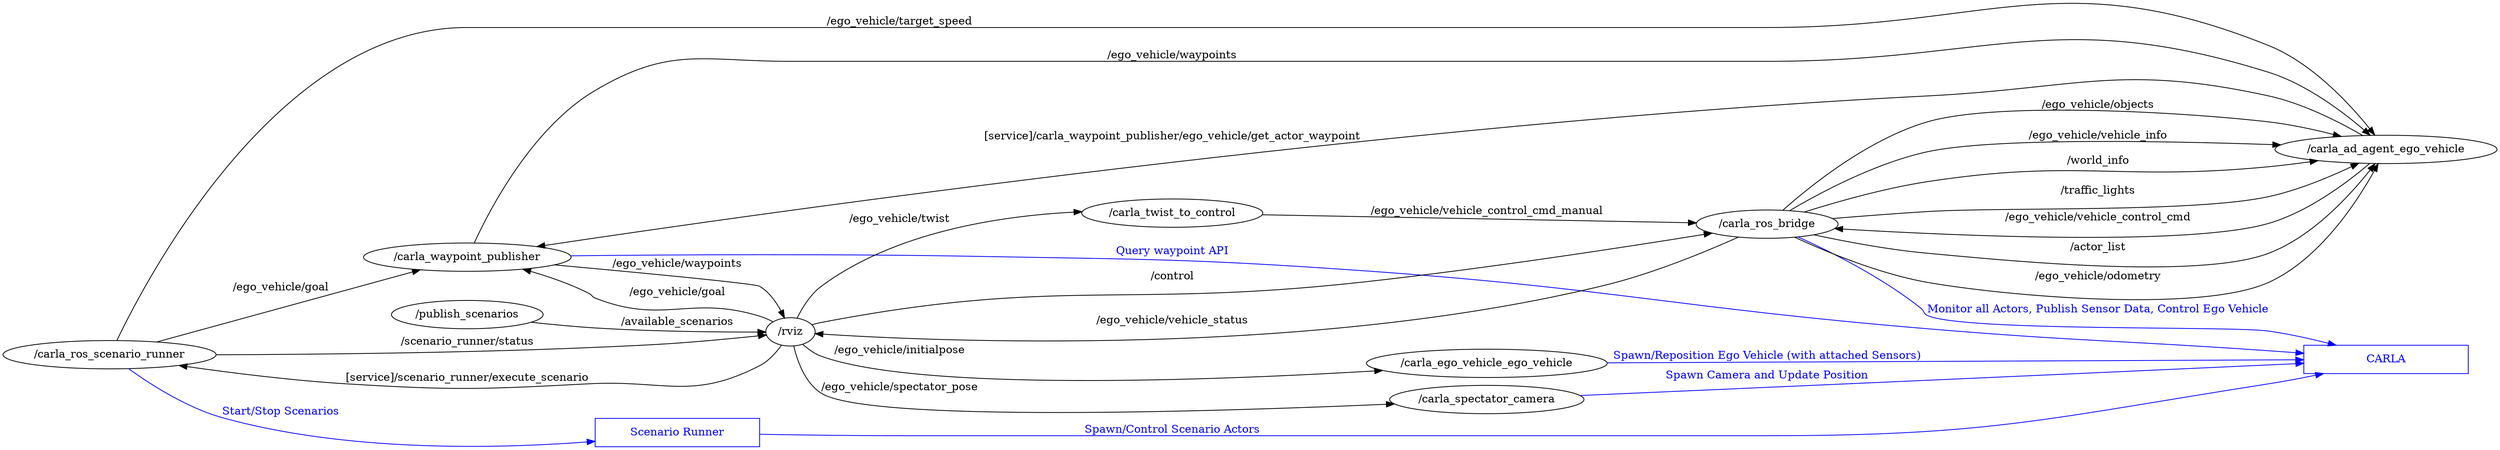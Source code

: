 digraph graphname {
	graph [bb="0,0,2381.1,826",
		compound=True,
		rank=same,
		rankdir=LR,
		ranksep=0.2
	];
	node [label="\N"];
	n___carla	 [URL=__carla,
		height=0.5,
		label="CARLA",
		pos="364.63,648",
		shape=rectangle,
		tooltip="/carla",
        color=blue,
        fontcolor=blue,
		width=2.9067];
	n___scenario_runner	 [URL=__scenario_runner,
		height=0.5,
		label="Scenario Runner",
		pos="364.63,648",
		shape=rectangle,
		tooltip="Scenario Runner",
        color=blue,
        fontcolor=blue,
		width=2.9067];
	n___scenario_runner -> n___carla	 [URL=topic_scenario_runner_carla,
		label="Spawn/Control Scenario Actors",
		lp="188.49,609.5",
		penwidth=1,
        color=blue,
        fontcolor=blue,
		pos="e,322.49,631.48 92.426,541.3 145.96,562.28 250.36,603.21 313.16,627.82"];
	n___carla_waypoint_publisher	 [URL=__carla_waypoint_publisher,
		height=0.5,
		label="/carla_waypoint_publisher",
		pos="364.63,648",
		shape=ellipse,
		tooltip="/carla_waypoint_publisher",
		width=2.9067];
	n___rviz -> n___carla_waypoint_publisher	 [URL=topic_3A__carla__ego_vehicle__goal,
		label="/ego_vehicle/goal",
		lp="188.49,609.5",
		penwidth=1,
		pos="e,322.49,631.48 92.426,541.3 145.96,562.28 250.36,603.21 313.16,627.82"];
	n___carla_waypoint_publisher -> n___carla	 [URL=carla_waypoint_publisher,
		label="Query waypoint API",
		lp="188.49,609.5",
		penwidth=1,
        color=blue,
        fontcolor=blue,
		pos="e,322.49,631.48 92.426,541.3 145.96,562.28 250.36,603.21 313.16,627.82"];
	n___rviz	 [URL=__rviz,
		height=0.5,
		label="/rviz",
		pos="671.27,405",
		shape=ellipse,
		tooltip="/rviz",
		width=0.75];
	n___rviz -> n___carla_ego_vehicle_ego_vehicle	 [URL=topic_3A__initialpose,
		label="/ego_vehicle/initialpose",
		lp="1169.4,526.5",
		penwidth=1,
		pos="e,1545.9,484.96 686.93,420.12 692.63,424.89 699.37,429.75 706.27,433 842.05,496.96 888.71,477.92 1036.9,502 1129.3,517.02 1380.6,503.05 1454.1,561 1461,566.42 1454.8,574.23 1462.1,579 1476.3,588.2 1487.6,590.27 1500.1,579 1512.3,568.11 1497.2,518.1 1508.1,506 1515.8,497.57 1525.6,491.81 1536.3,487.92"];
	n___carla_twist_to_control	 [URL=__carla_twist_to_control,
		height=0.5,
		label="/carla_twist_to_control",
		pos="936.56,420",
		shape=ellipse,
		tooltip="/carla_twist_to_control",
		width=2.5637];
	n___rviz -> n___carla_twist_to_control	 [URL=topic_3A__carla__ego_vehicle__twist,
		label="/ego_vehicle/twist",
		lp="771.27,421.5",
		penwidth=1,
		pos="e,847.79,414.98 698.66,406.55 731.36,408.4 787.87,411.59 837.61,414.41"];
	n___carla_ros_bridge	 [URL=__carla_ros_bridge,
		height=0.5,
		label="/carla_ros_bridge",
		pos="1382,451",
		shape=ellipse,
		tooltip="/carla_ros_bridge",
		width=2.004];
	n___rviz -> n___carla_ros_bridge	 [URL=topic_3A__carla__control,
		label="/control",
		lp="936.56,348.5",
		penwidth=1,
		pos="e,1373.1,432.75 685.38,389.63 691.33,383.97 698.64,377.97 706.27,374 762.21,344.89 781.64,348.38 844.27,341 1046.3,317.18 1119.9,262.96 1301.9,354 1331.7,368.95 1354.5,400.65 1368,423.76"];
	n___carla_spectator_camera	 [URL=__carla_spectator_camera,
		height=0.5,
		label="/carla_spectator_camera",
		pos="1617.1,315",
		shape=ellipse,
		tooltip="/carla_spectator_camera",
		width=2.69];
	n___carla_spectator_camera -> n___carla	 [URL=topic_carla_spectator_camera_carla,
		label="Spawn Camera and Update Position",
		lp="1169.4,291.5",
		penwidth=1,
        color=blue,
        fontcolor=blue,
		pos="e,1536.6,304.89 675.79,387.15 680.68,371.53 690.05,349.45 706.27,337 756.06,298.78 782.37,317.4 844.27,307 1045.1,273.26 1098.5,274.03 1301.9,284 1377.7,287.72 1463.4,296.44 1526.3,303.69"];
	n___rviz -> n___carla_spectator_camera	 [URL=topic_3A__carla__ego_vehicle__spectator_pose,
		label="/ego_vehicle/spectator_pose",
		lp="1169.4,291.5",
		penwidth=1,
		pos="e,1536.6,304.89 675.79,387.15 680.68,371.53 690.05,349.45 706.27,337 756.06,298.78 782.37,317.4 844.27,307 1045.1,273.26 1098.5,274.03 1301.9,284 1377.7,287.72 1463.4,296.44 1526.3,303.69"];
	n___carla_twist_to_control -> n___carla_ros_bridge	 [URL=topic_3A__carla__ego_vehicle__vehicle_control_cmd_manual,
		label="/ego_vehicle/vehicle_control_cmd_manual",
		lp="1169.4,457.5",
		penwidth=1,
		pos="e,1309.8,450.27 1005.5,432.06 1016,433.59 1026.7,434.97 1036.9,436 1126.4,445.06 1229.6,448.65 1299.7,450.08"];
	n___carla_waypoint_publisher -> n___rviz	 [URL=topic_3A__carla__ego_vehicle__waypoints,
		label="/ego_vehicle/waypoints",
		lp="556.77,575.5",
		penwidth=1,
		pos="e,662.37,422.27 391.18,630.38 455.5,587.57 615.9,480.06 636.27,459 644.28,450.73 651.51,440.36 657.29,430.93"];
	n___carla_ad_agent_ego_vehicle	 [URL=__carla_ad_agent_ego_vehicle,
		height=0.5,
		label="/carla_ad_agent_ego_vehicle",
		pos="2123.7,588",
		shape=ellipse,
		tooltip="/carla_ad_agent_ego_vehicle",
		width=3.1414];
	n___carla_waypoint_publisher -> n___carla_ad_agent_ego_vehicle	 [URL=topic_3A__carla__ego_vehicle__waypoints,
		label="/ego_vehicle/waypoints",
		lp="1169.4,676.5",
		penwidth=1,
		pos="e,2017.5,594.46 446.66,659.26 456.95,660.36 467.34,661.32 477.27,662 640.01,673.19 681.15,665.89 844.27,667 1104.4,668.77 1620,671.24 1726.1,666 1840.4,660.36 1895.2,715.05 1982.4,641 1992.9,632.07 1980.2,620.31 1990.4,611 1995.8,606.05 2001.9,601.96 2008.4,598.6"];
	n___publish_scenarios	 [URL=__publish_scenarios,
		height=0.5,
		label="/publish_scenarios",
		pos="364.63,391",
		shape=ellipse,
		tooltip="/publish_scenarios",
		width=2.1123];
	n___publish_scenarios -> n___rviz	 [URL=topic_3A__carla__available_scenarios,
		label="/available_scenarios",
		lp="556.77,410.5",
		penwidth=1,
		pos="e,644.31,403.77 439.64,394.42 501.29,397.24 586.03,401.11 634.07,403.3"];
	n___carla_ros_scenario_runner	 [URL=__carla_ros_scenario_runner,
		height=0.5,
		label="/carla_ros_scenario_runner",
		pos="1617.1,639",
		shape=ellipse,
		tooltip="/carla_ros_scenario_runner",
		width=2.9608];
	n___carla_ros_scenario_runner -> n___scenario_runner	 [URL=topic_3A__carla__ego_vehicle__goal,
		label="Start/Stop Scenarios",
		lp="188.49,609.5",
		penwidth=1,
        color=blue,
        fontcolor=blue,
		pos="e,322.49,631.48 92.426,541.3 145.96,562.28 250.36,603.21 313.16,627.82"];
	n___rviz -> n___carla_ros_scenario_runner	 [URL=topic_rviz_carla_ros_scenario_runner,
		label="[service]/scenario_runner/execute_scenario",
		lp="188.49,609.5",
		penwidth=1,
		pos="e,322.49,631.48 92.426,541.3 145.96,562.28 250.36,603.21 313.16,627.82"];
	n___carla_ros_scenario_runner -> n___rviz	 [URL=topic_3A__scenario_runner__status,
		label="/scenario_runner/status",
		lp="1169.4,595.5",
		penwidth=1,
		pos="e,676.56,422.87 1537.5,626.95 1396.9,605.25 1095.9,556.81 844.27,503 782.5,489.79 756.33,507.53 706.27,469 694.28,459.77 685.85,445.2 680.28,432.3"];
	n___carla_ros_scenario_runner -> n___carla_waypoint_publisher	 [URL=topic_3A__carla__ego_vehicle__goal,
		label="/ego_vehicle/goal",
		lp="936.56,655.5",
		penwidth=1,
		pos="e,469.3,648 1515.6,644.58 1474.2,646.42 1425.8,648 1382,648 671.27,648 671.27,648 671.27,648 607.87,648 537.09,648 479.52,648"];
	n___carla_ros_scenario_runner -> n___carla_ad_agent_ego_vehicle	 [URL=topic_3A__carla__ego_vehicle__target_speed,
		label="/ego_vehicle/target_speed",
		lp="1858.3,629.5",
		penwidth=1,
		pos="e,2022.7,596.15 1696.4,626.86 1709,625.11 1721.9,623.42 1734.1,622 1786.2,615.96 1917,604.85 2012.7,596.97"];
	n___carla_ros_bridge -> n___rviz	 [URL=topic_3A__carla__ego_vehicle__vehicle_status,
		label="/ego_vehicle/vehicle_status",
		lp="936.56,385.5",
		penwidth=1,
		pos="e,697.21,399.67 1361.4,433.48 1346.1,421.51 1324,406.49 1301.9,399 1109,333.77 1047.2,362.26 844.27,378 796.62,381.7 742.24,391.04 707.37,397.7"];
	n___carla_ros_bridge -> n___carla_ad_agent_ego_vehicle	 [URL=topic_3A__carla__actor_list,
		label="/actor_list",
		lp="1617.1,601.5",
		penwidth=1,
		pos="e,2016.2,593.77 1402.9,468.38 1418.9,481.63 1441.7,500.22 1462.1,516 1478.7,528.83 1485.7,528.82 1500.1,544 1504.6,548.64 1502.6,552.83 1508.1,556 1590.2,602.71 1851.7,600.22 2006.2,594.17"];
	n___carla_ros_bridge -> n___carla_ad_agent_ego_vehicle	 [URL=topic_3A__carla__odometry,
		label="/ego_vehicle/odometry",
		lp="1617.1,601.5",
		penwidth=1,
		pos="e,2016.2,593.77 1402.9,468.38 1418.9,481.63 1441.7,500.22 1462.1,516 1478.7,528.83 1485.7,528.82 1500.1,544 1504.6,548.64 1502.6,552.83 1508.1,556 1590.2,602.71 1851.7,600.22 2006.2,594.17"];
	n___carla_ros_bridge -> n___carla_ad_agent_ego_vehicle	 [URL=topic_3A__carla__objects,
		label="/ego_vehicle/objects",
		lp="1617.1,601.5",
		penwidth=1,
		pos="e,2016.2,593.77 1402.9,468.38 1418.9,481.63 1441.7,500.22 1462.1,516 1478.7,528.83 1485.7,528.82 1500.1,544 1504.6,548.64 1502.6,552.83 1508.1,556 1590.2,602.71 1851.7,600.22 2006.2,594.17"];
	n___carla_ad_agent_ego_vehicle -> n___carla_waypoint_publisher	 [URL=topic_3A__carla__getwaypoint,
		label="[service]/carla_waypoint_publisher/ego_vehicle/get_actor_waypoint",
		lp="1617.1,601.5",
		penwidth=1,
		pos="e,2016.2,593.77 1402.9,468.38 1418.9,481.63 1441.7,500.22 1462.1,516 1478.7,528.83 1485.7,528.82 1500.1,544 1504.6,548.64 1502.6,552.83 1508.1,556 1590.2,602.71 1851.7,600.22 2006.2,594.17"];
	n___carla_ego_vehicle_ego_vehicle	 [URL=__carla_ego_vehicle_ego_vehicle,
		height=0.5,
		label="/carla_ego_vehicle_ego_vehicle",
		pos="1858.3,448",
		shape=ellipse,
		tooltip="/carla_ego_vehicle_ego_vehicle",
		width=3.4483];
	n___carla_ego_vehicle_ego_vehicle -> n___carla	 [URL=topic_carla_ego_vehicle_ego_vehicle_carla,
		label="Spawn/Reposition Ego Vehicle (with attached Sensors)",
		lp="1617.1,544.5",
		penwidth=1,
        color=blue,
        fontcolor=blue,
		pos="e,1410.5,467.54 2035.6,576.6 1955.1,566.19 1832.6,550.42 1726.1,537 1629.3,524.79 1602,537.01 1508.1,510 1477,501.04 1444,485.32 1419.5,472.35"];
	n___carla_ad_agent_ego_vehicle -> n___carla_ros_bridge	 [URL=topic_3A__carla__ego_vehicle__vehicle_control_cmd,
		label="/ego_vehicle/vehicle_control_cmd",
		lp="1617.1,544.5",
		penwidth=1,
		pos="e,1410.5,467.54 2035.6,576.6 1955.1,566.19 1832.6,550.42 1726.1,537 1629.3,524.79 1602,537.01 1508.1,510 1477,501.04 1444,485.32 1419.5,472.35"];
	n___carla_ros_bridge -> n___carla_ad_agent_ego_vehicle 	 [URL=topic_3A__carla__ros_bridge_ad_agent_ego_vehicle,
		label="/ego_vehicle/vehicle_info",
		lp="1617.1,544.5",
		penwidth=1,
		pos="e,1410.5,467.54 2035.6,576.6 1955.1,566.19 1832.6,550.42 1726.1,537 1629.3,524.79 1602,537.01 1508.1,510 1477,501.04 1444,485.32 1419.5,472.35"];
	n___carla_ros_bridge -> n___carla_ad_agent_ego_vehicle 	 [URL=topic_3A__carla__ros_bridge_ad_agent_ego_vehicle_world_info,
		label="/world_info",
		lp="1617.1,544.5",
		penwidth=1,
		pos="e,1410.5,467.54 2035.6,576.6 1955.1,566.19 1832.6,550.42 1726.1,537 1629.3,524.79 1602,537.01 1508.1,510 1477,501.04 1444,485.32 1419.5,472.35"];
	n___carla_ros_bridge -> n___carla_ad_agent_ego_vehicle 	 [URL=topic_3A__carla__ros_bridge_ad_agent_ego_vehicle_traffic_lights,
		label="/traffic_lights",
		lp="1617.1,544.5",
		penwidth=1,
		pos="e,1410.5,467.54 2035.6,576.6 1955.1,566.19 1832.6,550.42 1726.1,537 1629.3,524.79 1602,537.01 1508.1,510 1477,501.04 1444,485.32 1419.5,472.35"];
	n___carla_ros_bridge -> n___carla	 [URL=topic_carla_ros_bridge_carla,
		label="Monitor all Actors, Publish Sensor Data, Control Ego Vehicle",
		lp="1617.1,544.5",
		penwidth=1,
        color=blue,
        fontcolor=blue,
		pos="e,1410.5,467.54 2035.6,576.6 1955.1,566.19 1832.6,550.42 1726.1,537 1629.3,524.79 1602,537.01 1508.1,510 1477,501.04 1444,485.32 1419.5,472.35"];
}
